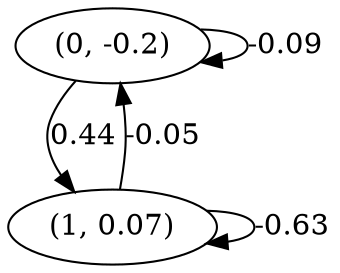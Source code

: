 digraph {
    0 [ label = "(0, -0.2)" ]
    1 [ label = "(1, 0.07)" ]
    0 -> 0 [ label = "-0.09" ]
    1 -> 1 [ label = "-0.63" ]
    1 -> 0 [ label = "-0.05" ]
    0 -> 1 [ label = "0.44" ]
}

